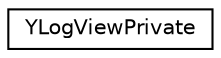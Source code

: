 digraph "Graphical Class Hierarchy"
{
 // LATEX_PDF_SIZE
  edge [fontname="Helvetica",fontsize="10",labelfontname="Helvetica",labelfontsize="10"];
  node [fontname="Helvetica",fontsize="10",shape=record];
  rankdir="LR";
  Node0 [label="YLogViewPrivate",height=0.2,width=0.4,color="black", fillcolor="white", style="filled",URL="$structYLogViewPrivate.html",tooltip=" "];
}
